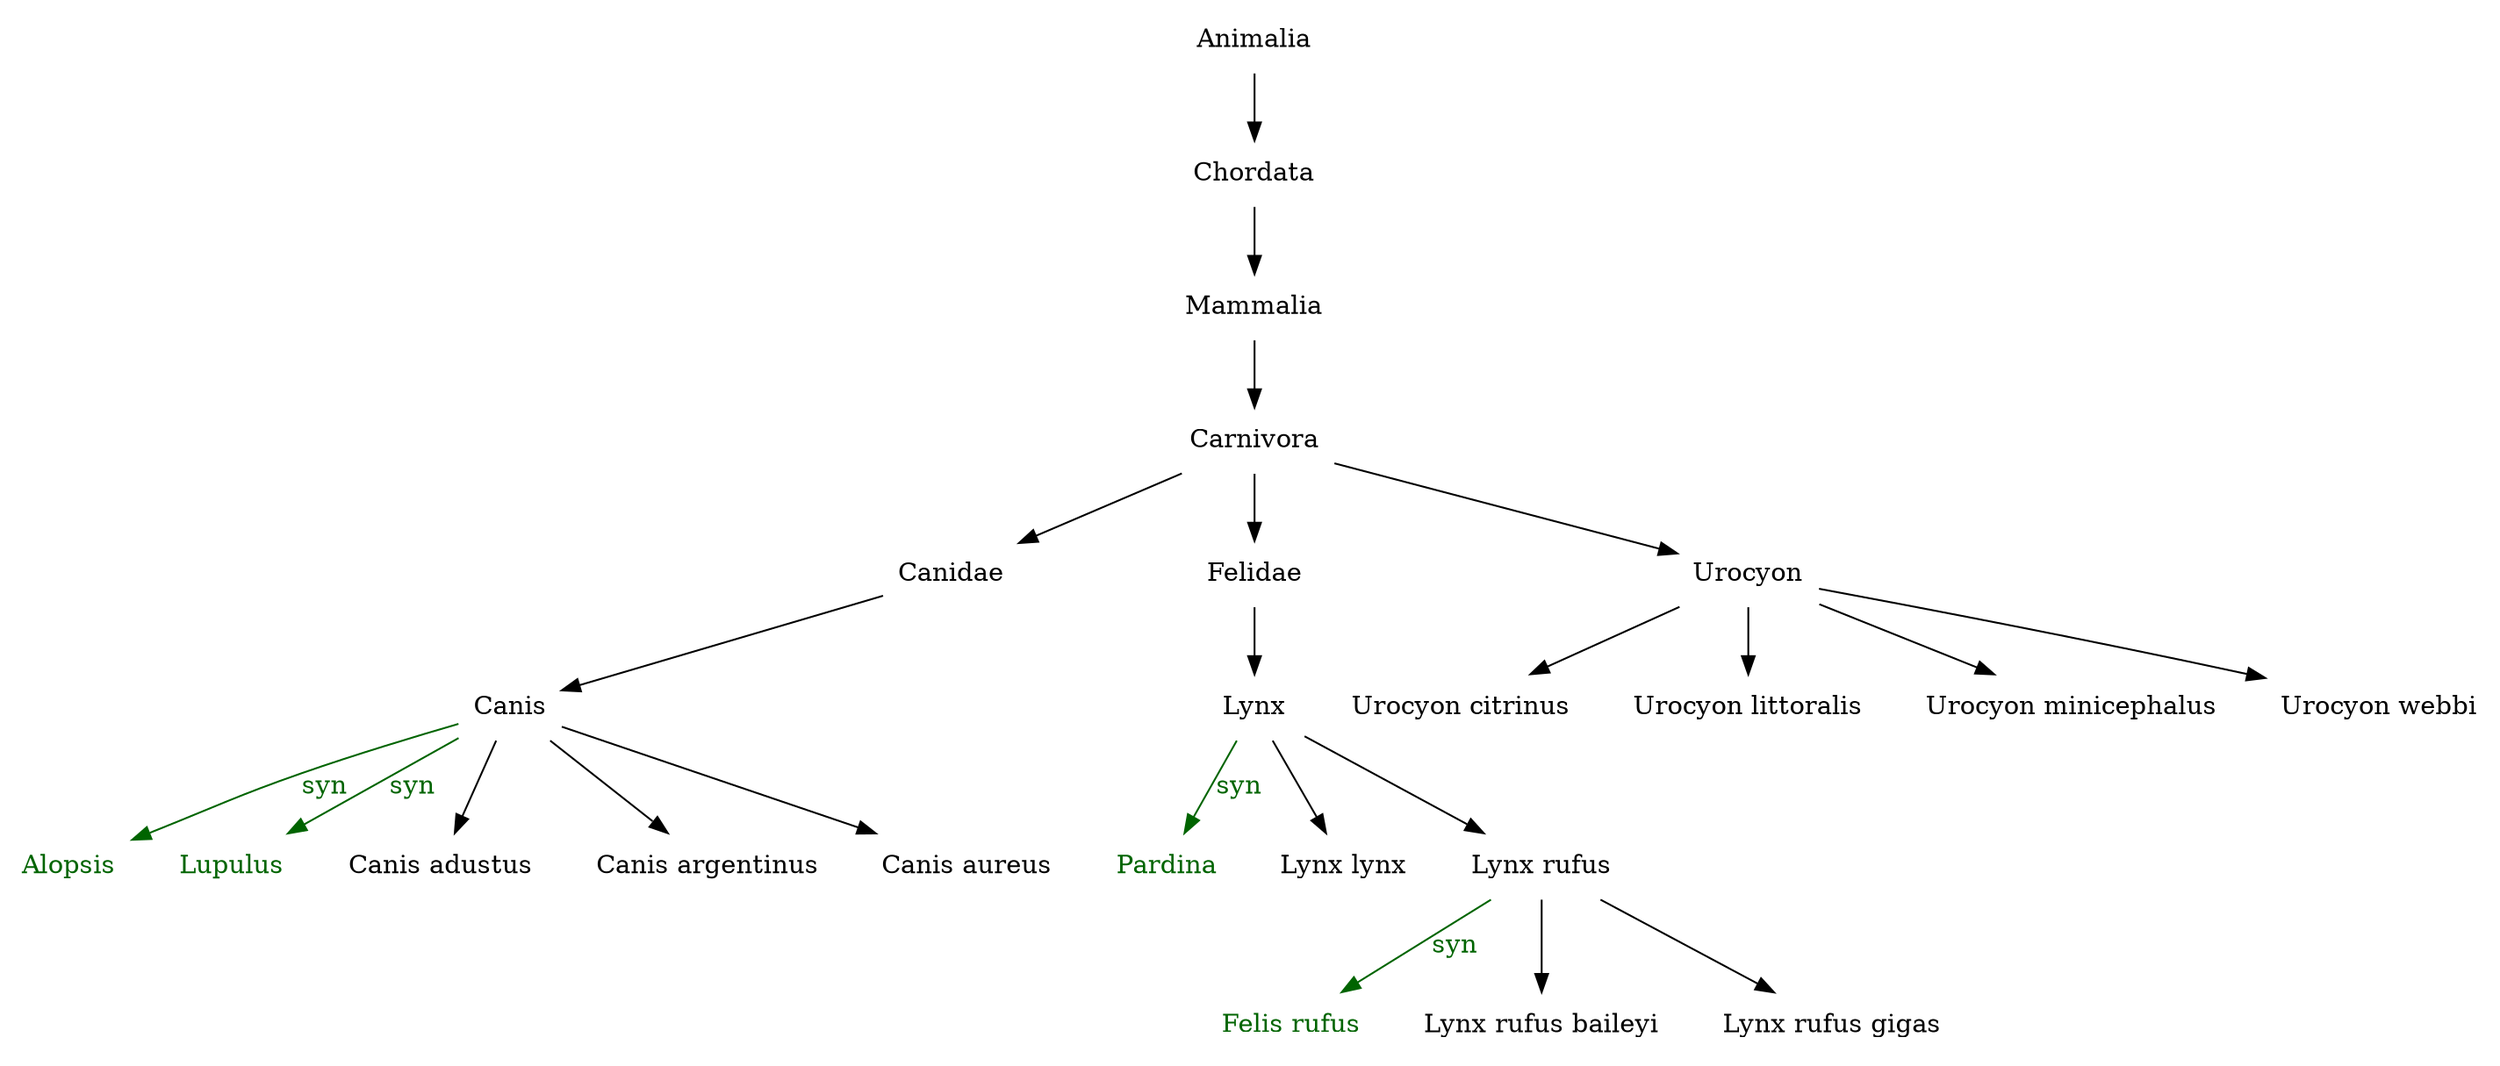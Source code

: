 digraph G {
  node [shape=plaintext]

  nt1  [label="Animalia"]
  nt2  [label="Chordata"]
  nt1 -> nt2
  nt3  [label="Mammalia"]
  nt2 -> nt3
  nt4  [label="Carnivora"]
  nt3 -> nt4
  nt5  [label="Canidae"]
  nt4 -> nt5
  nt20  [label="Canis"]
  nt5 -> nt20
  ns21  [label="Alopsis", fontcolor=darkgreen]
  nt20 -> ns21  [color=darkgreen, fontcolor=darkgreen, label=syn]
  ns22  [label="Lupulus", fontcolor=darkgreen]
  nt20 -> ns22  [color=darkgreen, fontcolor=darkgreen, label=syn]
  nt23  [label="Canis adustus"]
  nt20 -> nt23
  nt24  [label="Canis argentinus"]
  nt20 -> nt24
  nt25  [label="Canis aureus"]
  nt20 -> nt25
  nt6  [label="Felidae"]
  nt4 -> nt6
  nt10  [label="Lynx"]
  nt6 -> nt10
  ns11  [label="Pardina", fontcolor=darkgreen]
  nt10 -> ns11  [color=darkgreen, fontcolor=darkgreen, label=syn]
  nt12  [label="Lynx lynx"]
  nt10 -> nt12
  nt13  [label="Lynx rufus"]
  nt10 -> nt13
  ns14  [label="Felis rufus", fontcolor=darkgreen]
  nt13 -> ns14  [color=darkgreen, fontcolor=darkgreen, label=syn]
  nt15  [label="Lynx rufus baileyi"]
  nt13 -> nt15
  nt16  [label="Lynx rufus gigas"]
  nt13 -> nt16
  nt30  [label="Urocyon"]
  nt4 -> nt30
  nt31  [label="Urocyon citrinus"]
  nt30 -> nt31
  nt32  [label="Urocyon littoralis"]
  nt30 -> nt32
  nt33  [label="Urocyon minicephalus"]
  nt30 -> nt33
  nt34  [label="Urocyon webbi"]
  nt30 -> nt34
}
